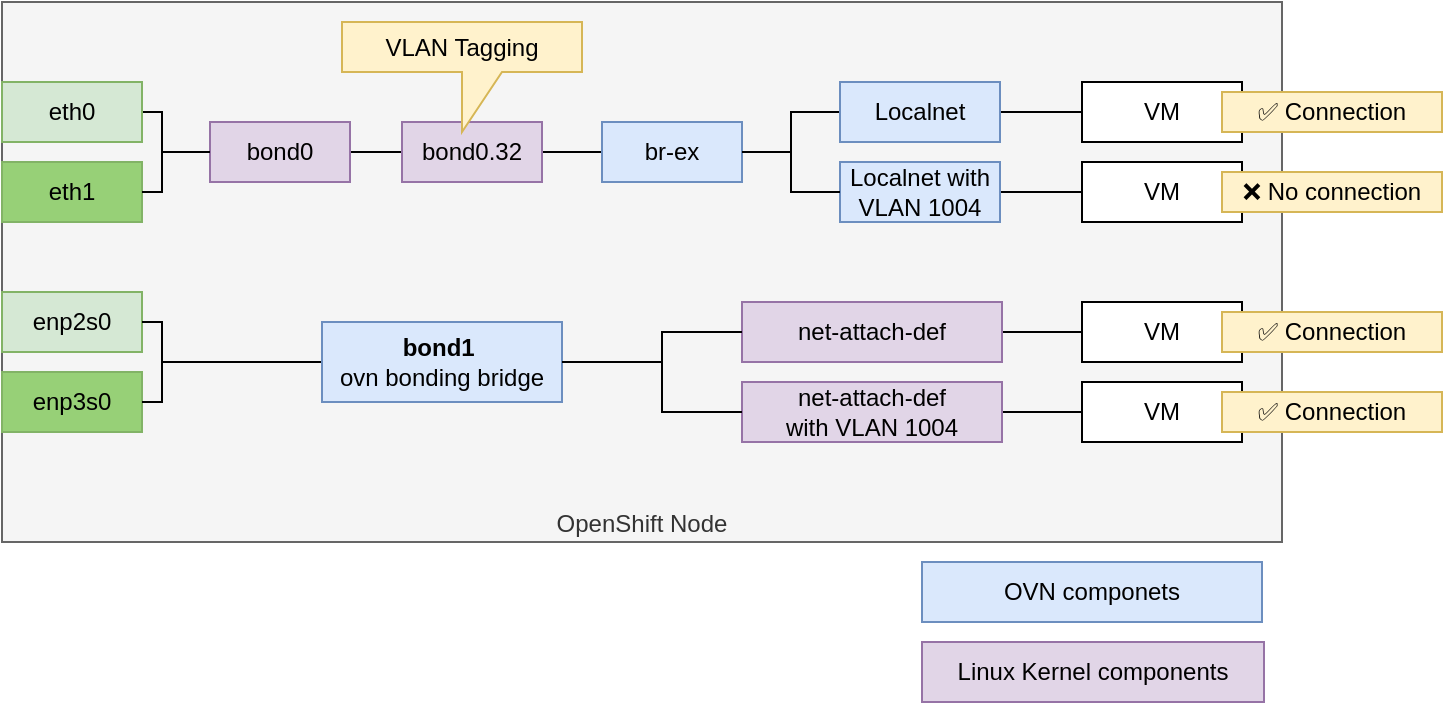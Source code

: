 <mxfile version="28.0.6">
  <diagram name="Page-1" id="o42AoNnHxabg2RZjM1M9">
    <mxGraphModel dx="1183" dy="819" grid="1" gridSize="10" guides="1" tooltips="1" connect="1" arrows="1" fold="1" page="1" pageScale="1" pageWidth="827" pageHeight="1169" math="0" shadow="0">
      <root>
        <mxCell id="0" />
        <mxCell id="1" parent="0" />
        <mxCell id="LCJjFEMlVOXkCbty422d-1" value="OpenShift Node" style="rounded=0;whiteSpace=wrap;html=1;fillColor=#f5f5f5;fontColor=#333333;strokeColor=#666666;verticalAlign=bottom;" vertex="1" parent="1">
          <mxGeometry x="90" y="60" width="640" height="270" as="geometry" />
        </mxCell>
        <mxCell id="LCJjFEMlVOXkCbty422d-7" style="edgeStyle=orthogonalEdgeStyle;rounded=0;orthogonalLoop=1;jettySize=auto;html=1;exitX=1;exitY=0.5;exitDx=0;exitDy=0;entryX=0;entryY=0.5;entryDx=0;entryDy=0;endArrow=none;endFill=0;" edge="1" parent="1" source="LCJjFEMlVOXkCbty422d-2" target="LCJjFEMlVOXkCbty422d-5">
          <mxGeometry relative="1" as="geometry">
            <Array as="points">
              <mxPoint x="170" y="115" />
              <mxPoint x="170" y="135" />
            </Array>
          </mxGeometry>
        </mxCell>
        <mxCell id="LCJjFEMlVOXkCbty422d-2" value="eth0" style="rounded=0;whiteSpace=wrap;html=1;fillColor=#d5e8d4;strokeColor=#82b366;verticalAlign=middle;" vertex="1" parent="1">
          <mxGeometry x="90" y="100" width="70" height="30" as="geometry" />
        </mxCell>
        <mxCell id="LCJjFEMlVOXkCbty422d-4" value="eth1" style="rounded=0;whiteSpace=wrap;html=1;fillColor=#97D077;strokeColor=#82b366;verticalAlign=middle;" vertex="1" parent="1">
          <mxGeometry x="90" y="140" width="70" height="30" as="geometry" />
        </mxCell>
        <mxCell id="LCJjFEMlVOXkCbty422d-15" style="edgeStyle=orthogonalEdgeStyle;rounded=0;orthogonalLoop=1;jettySize=auto;html=1;exitX=1;exitY=0.5;exitDx=0;exitDy=0;entryX=0;entryY=0.5;entryDx=0;entryDy=0;endArrow=none;endFill=0;" edge="1" parent="1" source="LCJjFEMlVOXkCbty422d-5" target="LCJjFEMlVOXkCbty422d-9">
          <mxGeometry relative="1" as="geometry" />
        </mxCell>
        <mxCell id="LCJjFEMlVOXkCbty422d-5" value="bond0" style="rounded=0;whiteSpace=wrap;html=1;verticalAlign=middle;fillColor=#e1d5e7;strokeColor=#9673a6;" vertex="1" parent="1">
          <mxGeometry x="194" y="120" width="70" height="30" as="geometry" />
        </mxCell>
        <mxCell id="LCJjFEMlVOXkCbty422d-8" style="edgeStyle=orthogonalEdgeStyle;rounded=0;orthogonalLoop=1;jettySize=auto;html=1;exitX=1;exitY=0.5;exitDx=0;exitDy=0;entryX=0;entryY=0.5;entryDx=0;entryDy=0;endArrow=none;endFill=0;" edge="1" parent="1" source="LCJjFEMlVOXkCbty422d-4" target="LCJjFEMlVOXkCbty422d-5">
          <mxGeometry relative="1" as="geometry">
            <mxPoint x="220" y="100" as="sourcePoint" />
            <mxPoint x="254" y="120" as="targetPoint" />
            <Array as="points">
              <mxPoint x="170" y="155" />
              <mxPoint x="170" y="135" />
            </Array>
          </mxGeometry>
        </mxCell>
        <mxCell id="LCJjFEMlVOXkCbty422d-19" style="edgeStyle=orthogonalEdgeStyle;rounded=0;orthogonalLoop=1;jettySize=auto;html=1;exitX=1;exitY=0.5;exitDx=0;exitDy=0;entryX=0;entryY=0.5;entryDx=0;entryDy=0;endArrow=none;endFill=0;" edge="1" parent="1" source="LCJjFEMlVOXkCbty422d-9" target="LCJjFEMlVOXkCbty422d-16">
          <mxGeometry relative="1" as="geometry" />
        </mxCell>
        <mxCell id="LCJjFEMlVOXkCbty422d-9" value="bond0.32" style="rounded=0;whiteSpace=wrap;html=1;verticalAlign=middle;fillColor=#e1d5e7;strokeColor=#9673a6;" vertex="1" parent="1">
          <mxGeometry x="290" y="120" width="70" height="30" as="geometry" />
        </mxCell>
        <mxCell id="LCJjFEMlVOXkCbty422d-23" value="" style="edgeStyle=orthogonalEdgeStyle;rounded=0;orthogonalLoop=1;jettySize=auto;html=1;entryX=0;entryY=0.5;entryDx=0;entryDy=0;endArrow=none;endFill=0;" edge="1" parent="1" source="LCJjFEMlVOXkCbty422d-16" target="LCJjFEMlVOXkCbty422d-20">
          <mxGeometry relative="1" as="geometry" />
        </mxCell>
        <mxCell id="LCJjFEMlVOXkCbty422d-16" value="br-ex" style="rounded=0;whiteSpace=wrap;html=1;verticalAlign=middle;fillColor=#dae8fc;strokeColor=#6c8ebf;" vertex="1" parent="1">
          <mxGeometry x="390" y="120" width="70" height="30" as="geometry" />
        </mxCell>
        <mxCell id="LCJjFEMlVOXkCbty422d-17" value="OVN componets" style="rounded=0;whiteSpace=wrap;html=1;verticalAlign=middle;fillColor=#dae8fc;strokeColor=#6c8ebf;" vertex="1" parent="1">
          <mxGeometry x="550" y="340" width="170" height="30" as="geometry" />
        </mxCell>
        <mxCell id="LCJjFEMlVOXkCbty422d-30" value="" style="edgeStyle=orthogonalEdgeStyle;rounded=0;orthogonalLoop=1;jettySize=auto;html=1;entryX=0;entryY=0.5;entryDx=0;entryDy=0;endArrow=none;endFill=0;" edge="1" parent="1" source="LCJjFEMlVOXkCbty422d-20" target="LCJjFEMlVOXkCbty422d-25">
          <mxGeometry relative="1" as="geometry" />
        </mxCell>
        <mxCell id="LCJjFEMlVOXkCbty422d-20" value="Localnet" style="rounded=0;whiteSpace=wrap;html=1;verticalAlign=middle;fillColor=#dae8fc;strokeColor=#6c8ebf;" vertex="1" parent="1">
          <mxGeometry x="509" y="100" width="80" height="30" as="geometry" />
        </mxCell>
        <mxCell id="LCJjFEMlVOXkCbty422d-27" value="" style="edgeStyle=orthogonalEdgeStyle;rounded=0;orthogonalLoop=1;jettySize=auto;html=1;endArrow=none;endFill=0;" edge="1" parent="1" source="LCJjFEMlVOXkCbty422d-21" target="LCJjFEMlVOXkCbty422d-26">
          <mxGeometry relative="1" as="geometry" />
        </mxCell>
        <mxCell id="LCJjFEMlVOXkCbty422d-21" value="Localnet with VLAN 1004" style="rounded=0;whiteSpace=wrap;html=1;verticalAlign=middle;fillColor=#dae8fc;strokeColor=#6c8ebf;" vertex="1" parent="1">
          <mxGeometry x="509" y="140" width="80" height="30" as="geometry" />
        </mxCell>
        <mxCell id="LCJjFEMlVOXkCbty422d-24" value="" style="edgeStyle=orthogonalEdgeStyle;rounded=0;orthogonalLoop=1;jettySize=auto;html=1;entryX=0;entryY=0.5;entryDx=0;entryDy=0;exitX=1;exitY=0.5;exitDx=0;exitDy=0;endArrow=none;endFill=0;" edge="1" parent="1" source="LCJjFEMlVOXkCbty422d-16" target="LCJjFEMlVOXkCbty422d-21">
          <mxGeometry relative="1" as="geometry">
            <mxPoint x="500" y="130" as="sourcePoint" />
            <mxPoint x="549" y="110" as="targetPoint" />
          </mxGeometry>
        </mxCell>
        <mxCell id="LCJjFEMlVOXkCbty422d-25" value="VM" style="rounded=0;whiteSpace=wrap;html=1;verticalAlign=middle;" vertex="1" parent="1">
          <mxGeometry x="630" y="100" width="80" height="30" as="geometry" />
        </mxCell>
        <mxCell id="LCJjFEMlVOXkCbty422d-26" value="VM" style="rounded=0;whiteSpace=wrap;html=1;verticalAlign=middle;" vertex="1" parent="1">
          <mxGeometry x="630" y="140" width="80" height="30" as="geometry" />
        </mxCell>
        <mxCell id="LCJjFEMlVOXkCbty422d-31" value="✅ Connection" style="rounded=0;whiteSpace=wrap;html=1;verticalAlign=middle;fillColor=#fff2cc;strokeColor=#d6b656;" vertex="1" parent="1">
          <mxGeometry x="700" y="105" width="110" height="20" as="geometry" />
        </mxCell>
        <mxCell id="LCJjFEMlVOXkCbty422d-32" value="❌ No connection" style="rounded=0;whiteSpace=wrap;html=1;verticalAlign=middle;fillColor=#fff2cc;strokeColor=#d6b656;" vertex="1" parent="1">
          <mxGeometry x="700" y="145" width="110" height="20" as="geometry" />
        </mxCell>
        <mxCell id="LCJjFEMlVOXkCbty422d-42" value="" style="edgeStyle=orthogonalEdgeStyle;rounded=0;orthogonalLoop=1;jettySize=auto;html=1;endArrow=none;endFill=0;" edge="1" parent="1" source="LCJjFEMlVOXkCbty422d-35" target="LCJjFEMlVOXkCbty422d-38">
          <mxGeometry relative="1" as="geometry" />
        </mxCell>
        <mxCell id="LCJjFEMlVOXkCbty422d-35" value="net-attach-def" style="rounded=0;whiteSpace=wrap;html=1;verticalAlign=middle;fillColor=#e1d5e7;strokeColor=#9673a6;" vertex="1" parent="1">
          <mxGeometry x="460" y="210" width="130" height="30" as="geometry" />
        </mxCell>
        <mxCell id="LCJjFEMlVOXkCbty422d-43" value="" style="edgeStyle=orthogonalEdgeStyle;rounded=0;orthogonalLoop=1;jettySize=auto;html=1;entryX=0;entryY=0.5;entryDx=0;entryDy=0;endArrow=none;endFill=0;" edge="1" parent="1" source="LCJjFEMlVOXkCbty422d-36" target="LCJjFEMlVOXkCbty422d-39">
          <mxGeometry relative="1" as="geometry" />
        </mxCell>
        <mxCell id="LCJjFEMlVOXkCbty422d-36" value="net-attach-def&lt;div&gt;with VLAN 1004&lt;/div&gt;" style="rounded=0;whiteSpace=wrap;html=1;verticalAlign=middle;fillColor=#e1d5e7;strokeColor=#9673a6;" vertex="1" parent="1">
          <mxGeometry x="460" y="250" width="130" height="30" as="geometry" />
        </mxCell>
        <mxCell id="LCJjFEMlVOXkCbty422d-38" value="VM" style="rounded=0;whiteSpace=wrap;html=1;verticalAlign=middle;" vertex="1" parent="1">
          <mxGeometry x="630" y="210" width="80" height="30" as="geometry" />
        </mxCell>
        <mxCell id="LCJjFEMlVOXkCbty422d-39" value="VM" style="rounded=0;whiteSpace=wrap;html=1;verticalAlign=middle;" vertex="1" parent="1">
          <mxGeometry x="630" y="250" width="80" height="30" as="geometry" />
        </mxCell>
        <mxCell id="LCJjFEMlVOXkCbty422d-40" value="✅ Connection" style="rounded=0;whiteSpace=wrap;html=1;verticalAlign=middle;fillColor=#fff2cc;strokeColor=#d6b656;" vertex="1" parent="1">
          <mxGeometry x="700" y="215" width="110" height="20" as="geometry" />
        </mxCell>
        <mxCell id="LCJjFEMlVOXkCbty422d-41" value="✅ Connection" style="rounded=0;whiteSpace=wrap;html=1;verticalAlign=middle;fillColor=#fff2cc;strokeColor=#d6b656;" vertex="1" parent="1">
          <mxGeometry x="700" y="255" width="110" height="20" as="geometry" />
        </mxCell>
        <mxCell id="LCJjFEMlVOXkCbty422d-49" value="Linux Kernel components" style="rounded=0;whiteSpace=wrap;html=1;verticalAlign=middle;fillColor=#e1d5e7;strokeColor=#9673a6;" vertex="1" parent="1">
          <mxGeometry x="550" y="380" width="171" height="30" as="geometry" />
        </mxCell>
        <mxCell id="LCJjFEMlVOXkCbty422d-51" value="VLAN Tagging" style="shape=callout;whiteSpace=wrap;html=1;perimeter=calloutPerimeter;fillColor=#fff2cc;strokeColor=#d6b656;" vertex="1" parent="1">
          <mxGeometry x="260" y="70" width="120" height="55" as="geometry" />
        </mxCell>
        <mxCell id="LCJjFEMlVOXkCbty422d-52" value="enp2s0" style="rounded=0;whiteSpace=wrap;html=1;fillColor=#d5e8d4;strokeColor=#82b366;verticalAlign=middle;" vertex="1" parent="1">
          <mxGeometry x="90" y="205" width="70" height="30" as="geometry" />
        </mxCell>
        <mxCell id="LCJjFEMlVOXkCbty422d-53" value="enp3s0" style="rounded=0;whiteSpace=wrap;html=1;fillColor=#97D077;strokeColor=#82b366;verticalAlign=middle;" vertex="1" parent="1">
          <mxGeometry x="90" y="245" width="70" height="30" as="geometry" />
        </mxCell>
        <mxCell id="LCJjFEMlVOXkCbty422d-54" style="edgeStyle=orthogonalEdgeStyle;rounded=0;orthogonalLoop=1;jettySize=auto;html=1;exitX=1;exitY=0.5;exitDx=0;exitDy=0;entryX=0;entryY=0.5;entryDx=0;entryDy=0;endArrow=none;endFill=0;" edge="1" parent="1" target="LCJjFEMlVOXkCbty422d-57">
          <mxGeometry relative="1" as="geometry">
            <mxPoint x="160" y="220" as="sourcePoint" />
            <mxPoint x="194" y="240" as="targetPoint" />
            <Array as="points">
              <mxPoint x="170" y="220" />
              <mxPoint x="170" y="240" />
            </Array>
          </mxGeometry>
        </mxCell>
        <mxCell id="LCJjFEMlVOXkCbty422d-55" style="edgeStyle=orthogonalEdgeStyle;rounded=0;orthogonalLoop=1;jettySize=auto;html=1;exitX=1;exitY=0.5;exitDx=0;exitDy=0;entryX=0;entryY=0.5;entryDx=0;entryDy=0;endArrow=none;endFill=0;" edge="1" parent="1" target="LCJjFEMlVOXkCbty422d-57">
          <mxGeometry relative="1" as="geometry">
            <mxPoint x="160" y="260" as="sourcePoint" />
            <mxPoint x="194" y="240" as="targetPoint" />
            <Array as="points">
              <mxPoint x="170" y="260" />
              <mxPoint x="170" y="240" />
            </Array>
          </mxGeometry>
        </mxCell>
        <mxCell id="LCJjFEMlVOXkCbty422d-61" value="" style="edgeStyle=orthogonalEdgeStyle;rounded=0;orthogonalLoop=1;jettySize=auto;html=1;entryX=0;entryY=0.5;entryDx=0;entryDy=0;endArrow=none;endFill=0;" edge="1" parent="1" source="LCJjFEMlVOXkCbty422d-57" target="LCJjFEMlVOXkCbty422d-35">
          <mxGeometry relative="1" as="geometry">
            <Array as="points">
              <mxPoint x="420" y="240" />
              <mxPoint x="420" y="225" />
            </Array>
          </mxGeometry>
        </mxCell>
        <mxCell id="LCJjFEMlVOXkCbty422d-57" value="&lt;div&gt;&lt;b&gt;bond1&lt;/b&gt;&amp;nbsp;&lt;/div&gt;ovn bonding bridge" style="rounded=0;whiteSpace=wrap;html=1;verticalAlign=middle;fillColor=#dae8fc;strokeColor=#6c8ebf;" vertex="1" parent="1">
          <mxGeometry x="250" y="220" width="120" height="40" as="geometry" />
        </mxCell>
        <mxCell id="LCJjFEMlVOXkCbty422d-62" value="" style="edgeStyle=orthogonalEdgeStyle;rounded=0;orthogonalLoop=1;jettySize=auto;html=1;entryX=0;entryY=0.5;entryDx=0;entryDy=0;endArrow=none;endFill=0;exitX=1;exitY=0.5;exitDx=0;exitDy=0;" edge="1" parent="1" source="LCJjFEMlVOXkCbty422d-57" target="LCJjFEMlVOXkCbty422d-36">
          <mxGeometry relative="1" as="geometry">
            <mxPoint x="380" y="240" as="sourcePoint" />
            <mxPoint x="470" y="240" as="targetPoint" />
            <Array as="points">
              <mxPoint x="420" y="240" />
              <mxPoint x="420" y="265" />
            </Array>
          </mxGeometry>
        </mxCell>
      </root>
    </mxGraphModel>
  </diagram>
</mxfile>
